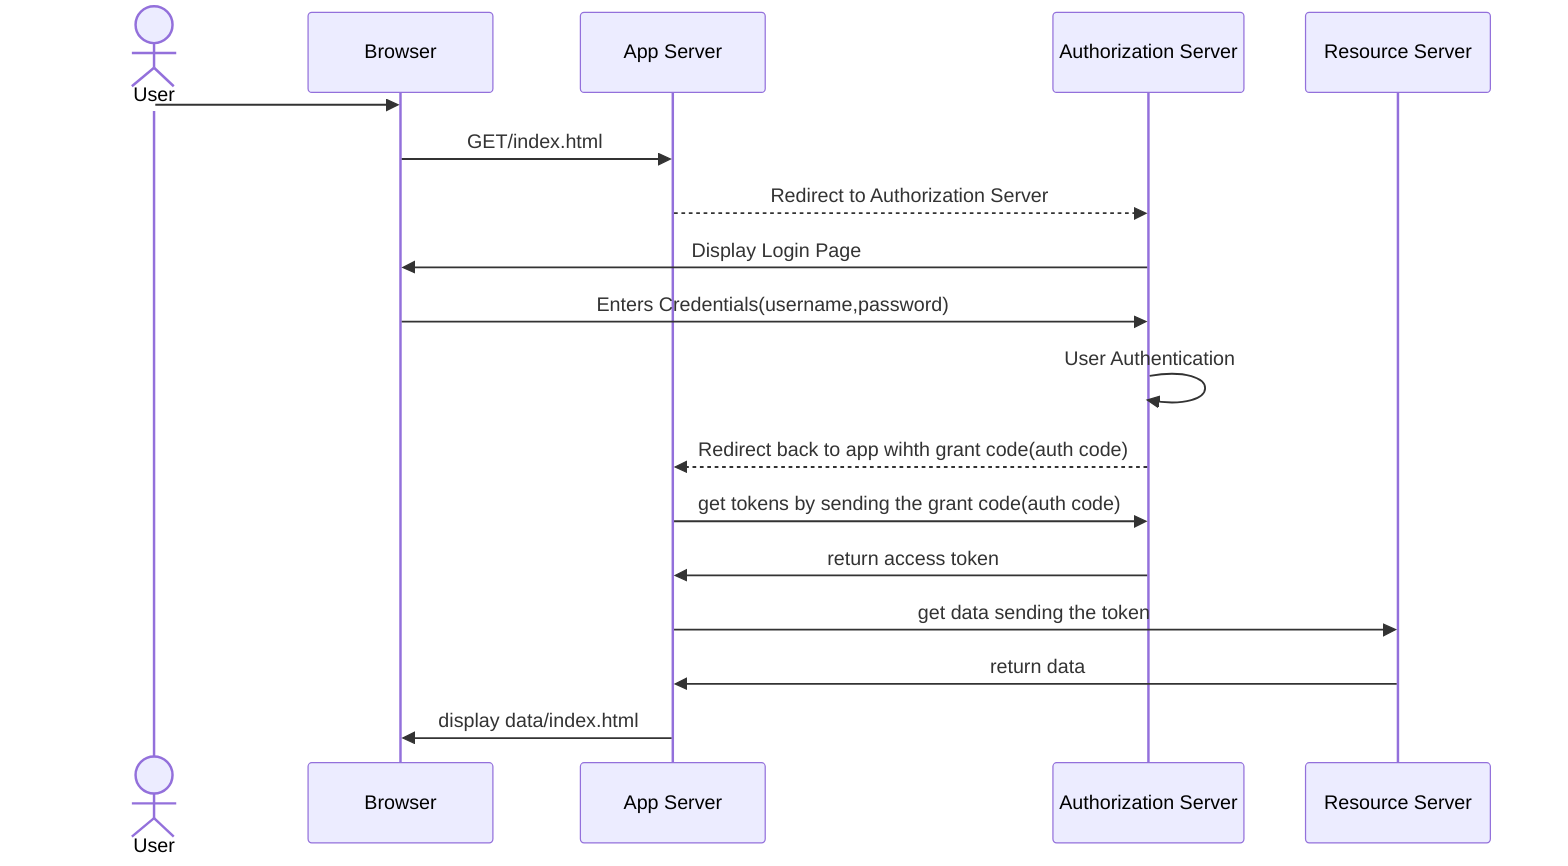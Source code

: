 sequenceDiagram
  actor User
  participant Browser
  participant App Server
  participant Authorization Server
  participant Resource Server

  User ->> Browser: 
  Browser ->> App Server: GET/index.html
  App Server -->> Authorization Server: Redirect to Authorization Server
  Authorization Server ->> Browser: Display Login Page
  Browser ->> Authorization Server: Enters Credentials(username,password)
  Authorization Server ->> Authorization Server: User Authentication
  Authorization Server -->> App Server: Redirect back to app wihth grant code(auth code)
  App Server ->> Authorization Server: get tokens by sending the grant code(auth code)
  Authorization Server ->> App Server: return access token
  App Server ->> Resource Server: get data sending the token
  Resource Server->>App Server:return data
  App Server->>Browser:display data/index.html